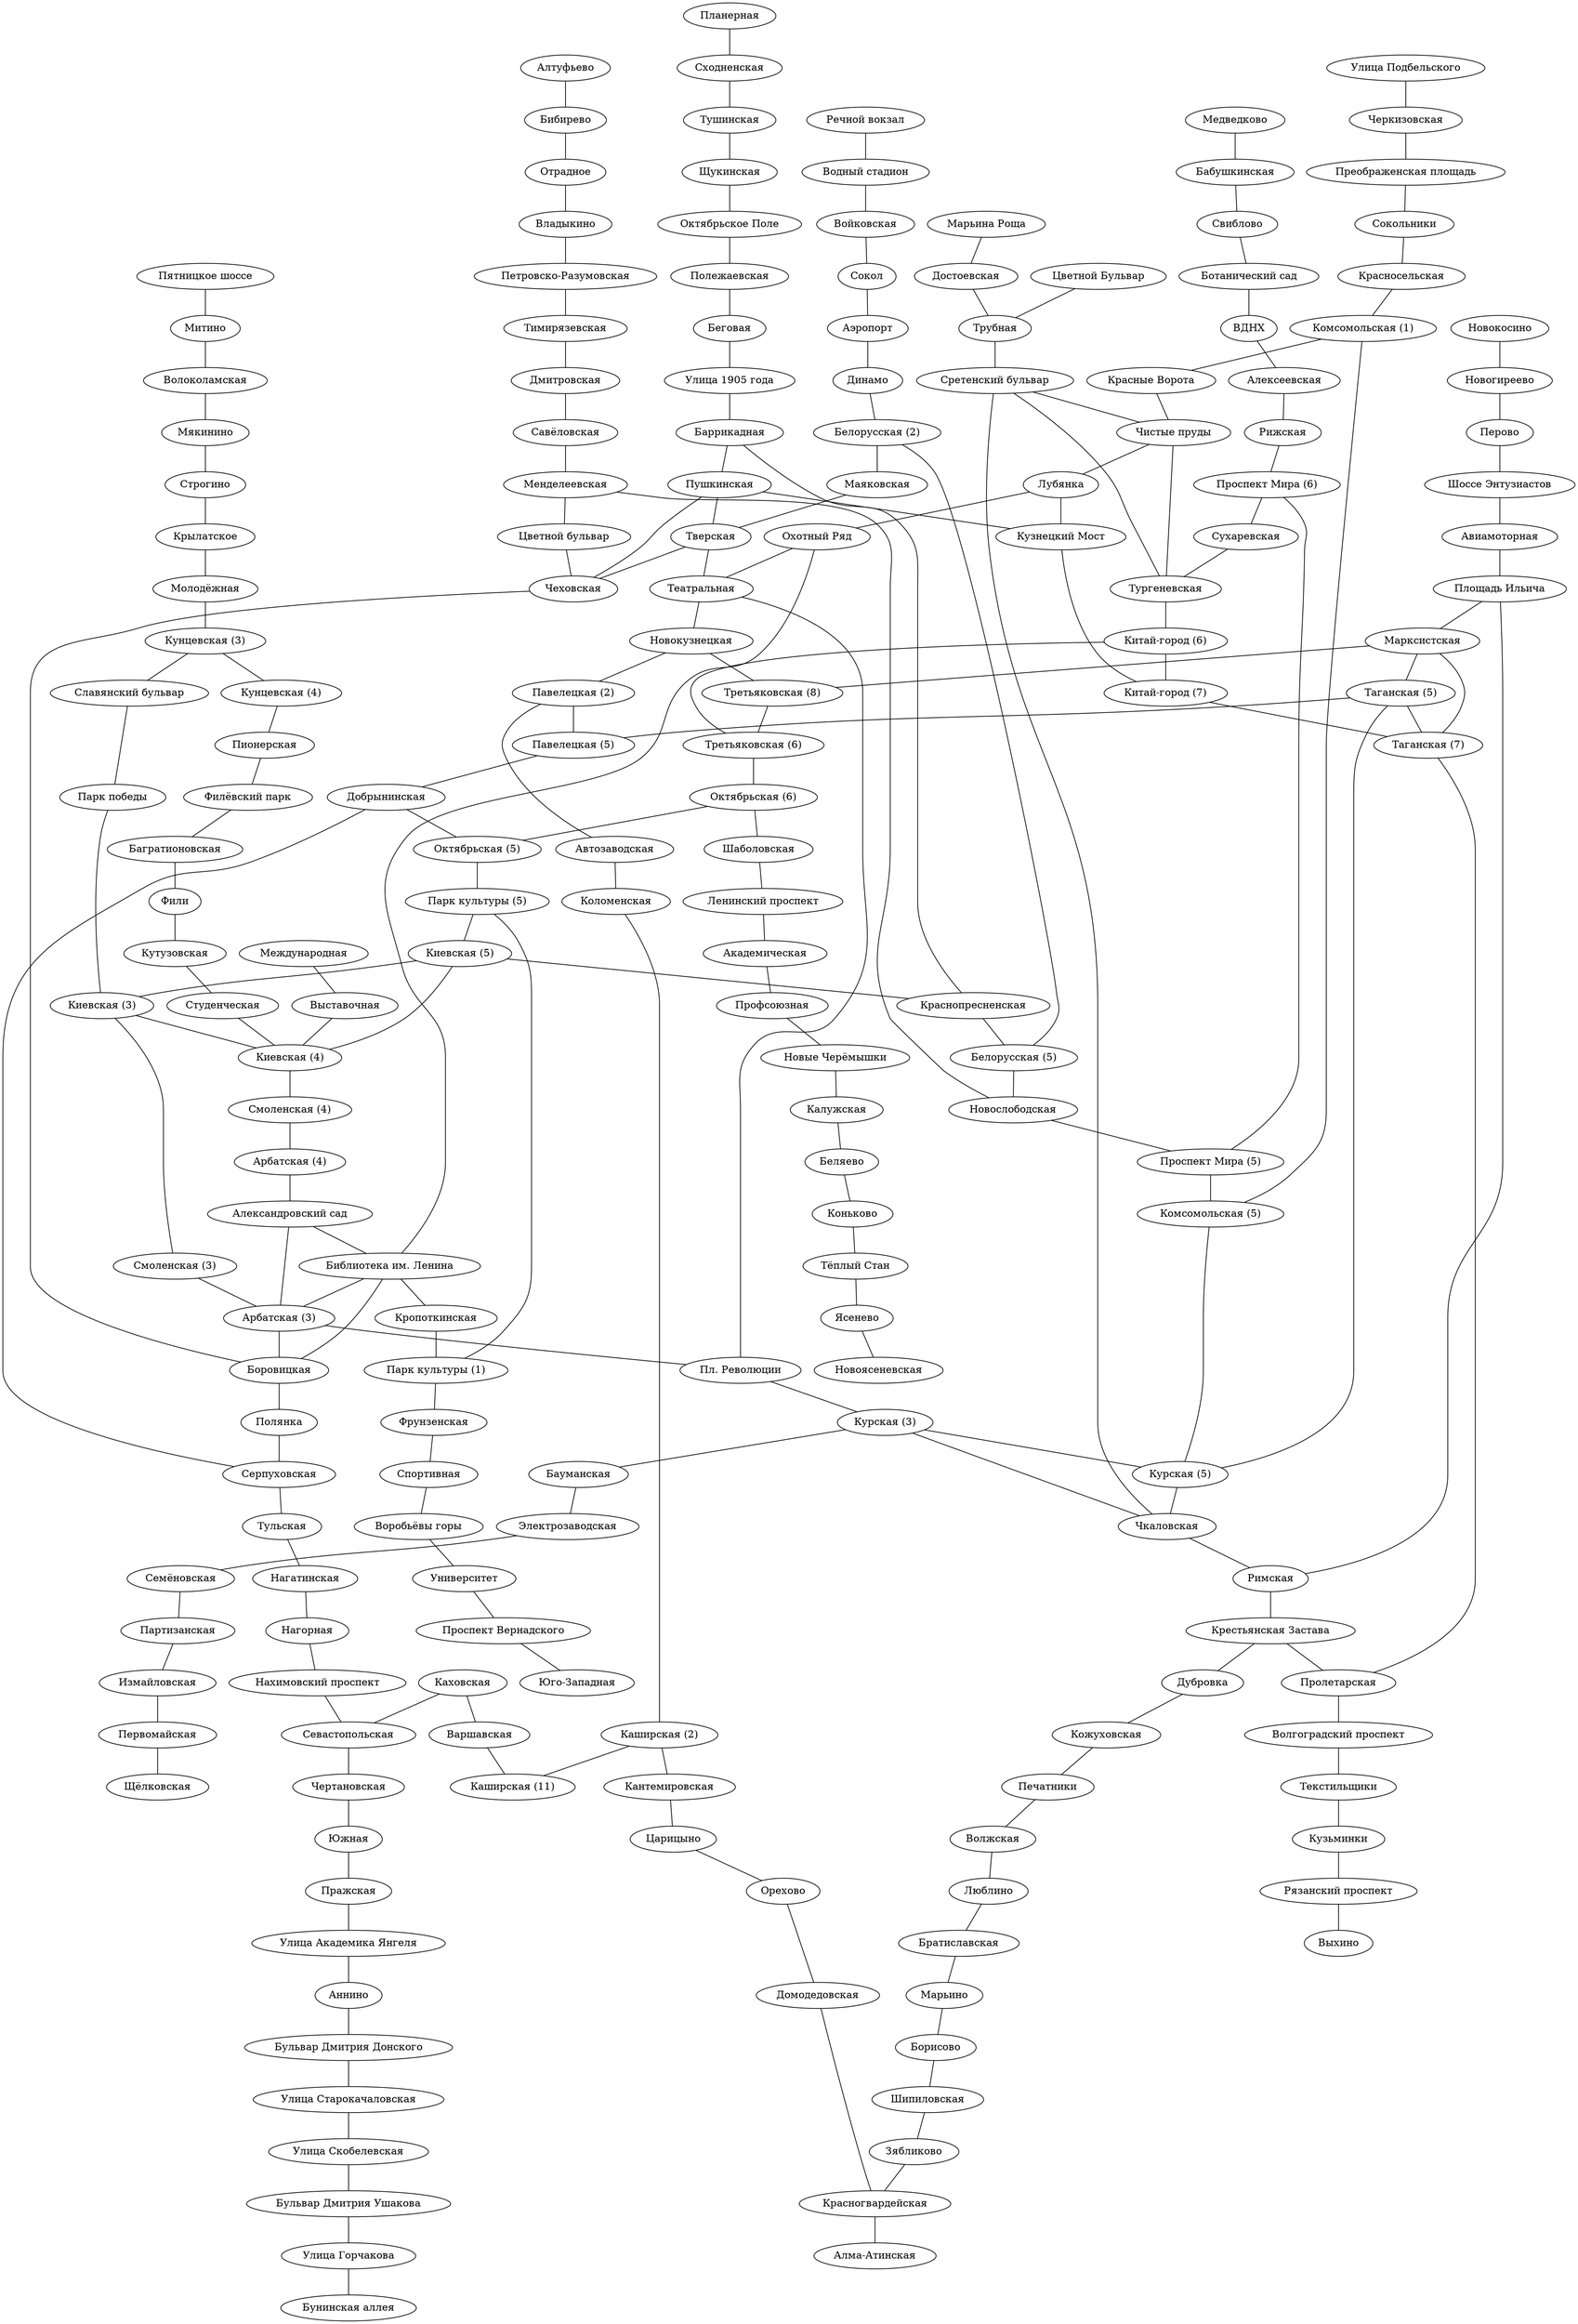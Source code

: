 /*
    Граф Московского метро в формате DOT (http://www.graphviz.org/content/dot-language)
    по состоянию на 01.09.2013, создан на базе Официальной схемы линий (с 26.05.2013),
    расположенной по адресу: http://metro.ru/map/2013/2/.
*/

graph MoscowSubway {

    /* Список станций, представленныйх в данном графе */

    "Авиамоторная";
    "Автозаводская";
    "Академическая";
    "Александровский сад";
    "Алексеевская";
    "Алма-Атинская";
    "Алтуфьево";
    "Аннино";
    "Арбатская (3)";
    "Арбатская (4)";
    "Аэропорт";
    "Бабушкинская";
    "Багратионовская";
    "Баррикадная";
    "Бауманская";
    "Беговая";
    "Белорусская (2)";
    "Белорусская (5)";
    "Беляево";
    "Бибирево";
    "Библиотека им. Ленина";
    "Борисово";
    "Боровицкая";
    "Ботанический сад";
    "Братиславская";
    "Бульвар Дмитрия Донского";
    "Бульвар Дмитрия Ушакова";
    "Бунинская аллея";
    "ВДНХ";
    "Варшавская";
    "Владыкино";
    "Водный стадион";
    "Войковская";
    "Волгоградский проспект";
    "Волжская";
    "Волоколамская";
    "Воробьёвы горы";
    "Выставочная";
    "Выхино";
    "Динамо";
    "Дмитровская";
    "Добрынинская";
    "Домодедовская";
    "Достоевская";
    "Дубровка";
    "Зябликово";
    "Измайловская";
    "Калужская";
    "Кантемировская";
    "Каховская";
    "Каширская (11)";
    "Каширская (2)";
    "Киевская (3)";
    "Киевская (4)";
    "Киевская (5)";
    "Китай-город (6)";
    "Китай-город (7)";
    "Кожуховская";
    "Коломенская";
    "Комсомольская (1)";
    "Комсомольская (5)";
    "Коньково";
    "Красногвардейская";
    "Краснопресненская";
    "Красносельская";
    "Красные Ворота";
    "Крестьянская Застава";
    "Кропоткинская";
    "Крылатское";
    "Кузнецкий Мост";
    "Кузьминки";
    "Кунцевская (3)";
    "Кунцевская (4)";
    "Курская (3)";
    "Курская (5)";
    "Кутузовская";
    "Ленинский проспект";
    "Лубянка";
    "Люблино";
    "Марксистская";
    "Марьина Роща";
    "Марьино";
    "Маяковская";
    "Медведково";
    "Международная";
    "Менделеевская";
    "Митино";
    "Молодёжная";
    "Мякинино";
    "Нагатинская";
    "Нагорная";
    "Нахимовский проспект";
    "Новогиреево";
    "Новокосино";
    "Новокузнецкая";
    "Новослободская";
    "Новоясеневская";
    "Новые Черёмышки";
    "Октябрьская (5)";
    "Октябрьская (6)";
    "Октябрьское Поле";
    "Орехово";
    "Отрадное";
    "Охотный Ряд";
    "Павелецкая (2)";
    "Павелецкая (5)";
    "Парк культуры (1)";
    "Парк культуры (5)";
    "Парк победы";
    "Партизанская";
    "Первомайская";
    "Перово";
    "Петровско-Разумовская";
    "Печатники";
    "Пионерская";
    "Пл. Революции";
    "Планерная";
    "Площадь Ильича";
    "Полежаевская";
    "Полянка";
    "Пражская";
    "Преображенская площадь";
    "Пролетарская";
    "Проспект Вернадского";
    "Проспект Мира (5)";
    "Проспект Мира (6)";
    "Профсоюзная";
    "Пушкинская";
    "Пятницкое шоссе";
    "Речной вокзал";
    "Рижская";
    "Римская";
    "Рязанский проспект";
    "Савёловская";
    "Свиблово";
    "Севастопольская";
    "Семёновская";
    "Серпуховская";
    "Славянский бульвар";
    "Смоленская (3)";
    "Смоленская (4)";
    "Сокол";
    "Сокольники";
    "Спортивная";
    "Сретенский бульвар";
    "Строгино";
    "Студенческая";
    "Сухаревская";
    "Сходненская";
    "Таганская (5)";
    "Таганская (7)";
    "Тверская";
    "Театральная";
    "Текстильщики";
    "Тимирязевская";
    "Третьяковская (6)";
    "Третьяковская (8)";
    "Трубная";
    "Тульская";
    "Тургеневская";
    "Тушинская";
    "Тёплый Стан";
    "Улица 1905 года";
    "Улица Академика Янгеля";
    "Улица Горчакова";
    "Улица Подбельского";
    "Улица Скобелевская";
    "Улица Старокачаловская";
    "Университет";
    "Фили";
    "Филёвский парк";
    "Фрунзенская";
    "Царицыно";
    "Цветной бульвар";
    "Черкизовская";
    "Чертановская";
    "Чеховская";
    "Чистые пруды";
    "Чкаловская";
    "Шаболовская";
    "Шипиловская";
    "Шоссе Энтузиастов";
    "Щукинская";
    "Щёлковская";
    "Электрозаводская";
    "Юго-Западная";
    "Южная";
    "Ясенево";

    /* Описание линий */

    /* 1. Сокольническая линия */
    "Улица Подбельского" -- "Черкизовская" -- "Преображенская площадь" -- "Сокольники" -- "Красносельская" -- "Комсомольская (1)" -- "Красные Ворота" -- "Чистые пруды" -- "Лубянка" -- "Охотный Ряд" -- "Библиотека им. Ленина" -- "Кропоткинская" -- "Парк культуры (1)" -- "Фрунзенская" -- "Спортивная" -- "Воробьёвы горы" -- "Университет" -- "Проспект Вернадского" -- "Юго-Западная";

    /* 2. Замоскворецкая линия */
    "Речной вокзал" -- "Водный стадион" -- "Войковская" -- "Сокол" -- "Аэропорт" -- "Динамо" -- "Белорусская (2)" -- "Маяковская" -- "Тверская" -- "Театральная" -- "Новокузнецкая" -- "Павелецкая (2)" -- "Автозаводская" -- "Коломенская" -- "Каширская (2)" -- "Кантемировская" -- "Царицыно" -- "Орехово" -- "Домодедовская" -- "Красногвардейская" -- "Алма-Атинская";


    /* 3. Арбатско-Покровская линия */
    "Пятницкое шоссе" -- "Митино" -- "Волоколамская" -- "Мякинино" -- "Строгино" -- "Крылатское" -- "Молодёжная" -- "Кунцевская (3)" -- "Славянский бульвар" -- "Парк победы" -- "Киевская (3)" -- "Смоленская (3)" -- "Арбатская (3)" -- "Пл. Революции" -- "Курская (3)" -- "Бауманская" -- "Электрозаводская" -- "Семёновская" -- "Партизанская" -- "Измайловская" -- "Первомайская" -- "Щёлковская";

    /* 4. Филёвская линия */
    "Кунцевская (4)" -- "Пионерская" -- "Филёвский парк" -- "Багратионовская" -- "Фили" -- "Кутузовская" -- "Студенческая" -- "Киевская (4)" -- "Смоленская (4)" -- "Арбатская (4)" -- "Александровский сад";
    "Международная" -- "Выставочная" -- "Киевская (4)";

    /* 5. Кольцевая линия */
    "Белорусская (5)" -- "Новослободская" -- "Проспект Мира (5)" -- "Комсомольская (5)" -- "Курская (5)" -- "Таганская (5)" -- "Павелецкая (5)" -- "Добрынинская" -- "Октябрьская (5)" -- "Парк культуры (5)" -- "Киевская (5)" -- "Краснопресненская" -- "Белорусская (5)";

    /* 6. Калужско-Рижская */
    "Медведково" -- "Бабушкинская" -- "Свиблово" -- "Ботанический сад" -- "ВДНХ" -- "Алексеевская" -- "Рижская" -- "Проспект Мира (6)" -- "Сухаревская" -- "Тургеневская" -- "Китай-город (6)" -- "Третьяковская (6)" -- "Октябрьская (6)" -- "Шаболовская" -- "Ленинский проспект" -- "Академическая" -- "Профсоюзная" -- "Новые Черёмышки" -- "Калужская" -- "Беляево" -- "Коньково" -- "Тёплый Стан" -- "Ясенево" -- "Новоясеневская";

    /* 7. Таганско-Краснопресненская линия */
    "Планерная" -- "Сходненская" -- "Тушинская" -- "Щукинская" -- "Октябрьское Поле" -- "Полежаевская" -- "Беговая" -- "Улица 1905 года" -- "Баррикадная" -- "Пушкинская" -- "Кузнецкий Мост" -- "Китай-город (7)" -- "Таганская (7)" -- "Пролетарская" -- "Волгоградский проспект" -- "Текстильщики" -- "Кузьминки" -- "Рязанский проспект" -- "Выхино";

    /* 8. Калининская линия */
    "Новокосино" -- "Новогиреево" -- "Перово" -- "Шоссе Энтузиастов" -- "Авиамоторная" -- "Площадь Ильича" -- "Марксистская" -- "Третьяковская (8)";

    /* 9. Серпуховско-Тимирязевская линия */
    "Алтуфьево" -- "Бибирево" -- "Отрадное" -- "Владыкино" -- "Петровско-Разумовская" -- "Тимирязевская" -- "Дмитровская" -- "Савёловская" -- "Менделеевская" -- "Цветной бульвар" -- "Чеховская" -- "Боровицкая" -- "Полянка" -- "Серпуховская" -- "Тульская" -- "Нагатинская" -- "Нагорная" -- "Нахимовский проспект" -- "Севастопольская" -- "Чертановская" -- "Южная" -- "Пражская" -- "Улица Академика Янгеля" -- "Аннино" -- "Бульвар Дмитрия Донского";

    /* 10. Люблинская линия */
    "Марьина Роща" -- "Достоевская" -- "Трубная" -- "Сретенский бульвар" -- "Чкаловская" -- "Римская" -- "Крестьянская Застава" -- "Дубровка" -- "Кожуховская" -- "Печатники" -- "Волжская" -- "Люблино" -- "Братиславская" -- "Марьино" -- "Борисово" -- "Шипиловская" -- "Зябликово";

    /* 11. Каховская линия */
    "Каховская" -- "Варшавская" -- "Каширская (11)";

    /* 12. Бутовская линия */
    "Улица Старокачаловская" -- "Улица Скобелевская" -- "Бульвар Дмитрия Ушакова" -- "Улица Горчакова" -- "Бунинская аллея";

    /* Описание переходов */
    "Кунцевская (3)" -- "Кунцевская (4)";
    "Киевская (4)" -- "Киевская (5)" -- "Киевская (3)" -- "Киевская (4)";
    "Баррикадная" -- "Краснопресненская";
    "Белорусская (2)" -- "Белорусская (5)"
    "Менделеевская" -- "Новослободская";
    "Проспект Мира (6)" -- "Проспект Мира (5)";
    "Комсомольская (1)" -- "Комсомольская (5)";
    "Курская (3)" -- "Курская (5)" -- "Чкаловская" -- "Курская (3)";
    "Марксистская" -- "Таганская (5)" -- "Таганская (7)" -- "Марксистская";
    "Павелецкая (2)" -- "Павелецкая (5)";
    "Добрынинская" -- "Серпуховская";
    "Октябрьская (6)" -- "Октябрьская (5)";
    "Парк культуры (1)" -- "Парк культуры (5)";
    "Бульвар Дмитрия Донского" -- "Улица Старокачаловская";
    "Каховская" -- "Севастопольская";
    "Каширская (2)" -- "Каширская (11)";
    "Зябликово" -- "Красногвардейская";
    "Крестьянская Застава" -- "Пролетарская";
    "Римская" -- "Площадь Ильича";
    "Лубянка" -- "Кузнецкий Мост";
    "Цветной Бульвар" -- "Трубная";
    "Охотный Ряд" -- "Театральная" -- "Пл. Революции";
    "Китай-город (6)" -- "Китай-город (7)";
    "Тверская" -- "Чеховская" -- "Пушкинская" -- "Тверская";
    "Тургеневская" -- "Сретенский бульвар" -- "Чистые пруды" -- "Тургеневская";
    "Новокузнецкая" -- "Третьяковская (8)" -- "Третьяковская (6)";
    "Боровицкая" -- "Библиотека им. Ленина" -- "Арбатская (3)" -- "Боровицкая";
    "Арбатская (3)" -- "Александровский сад" -- "Библиотека им. Ленина";

}

